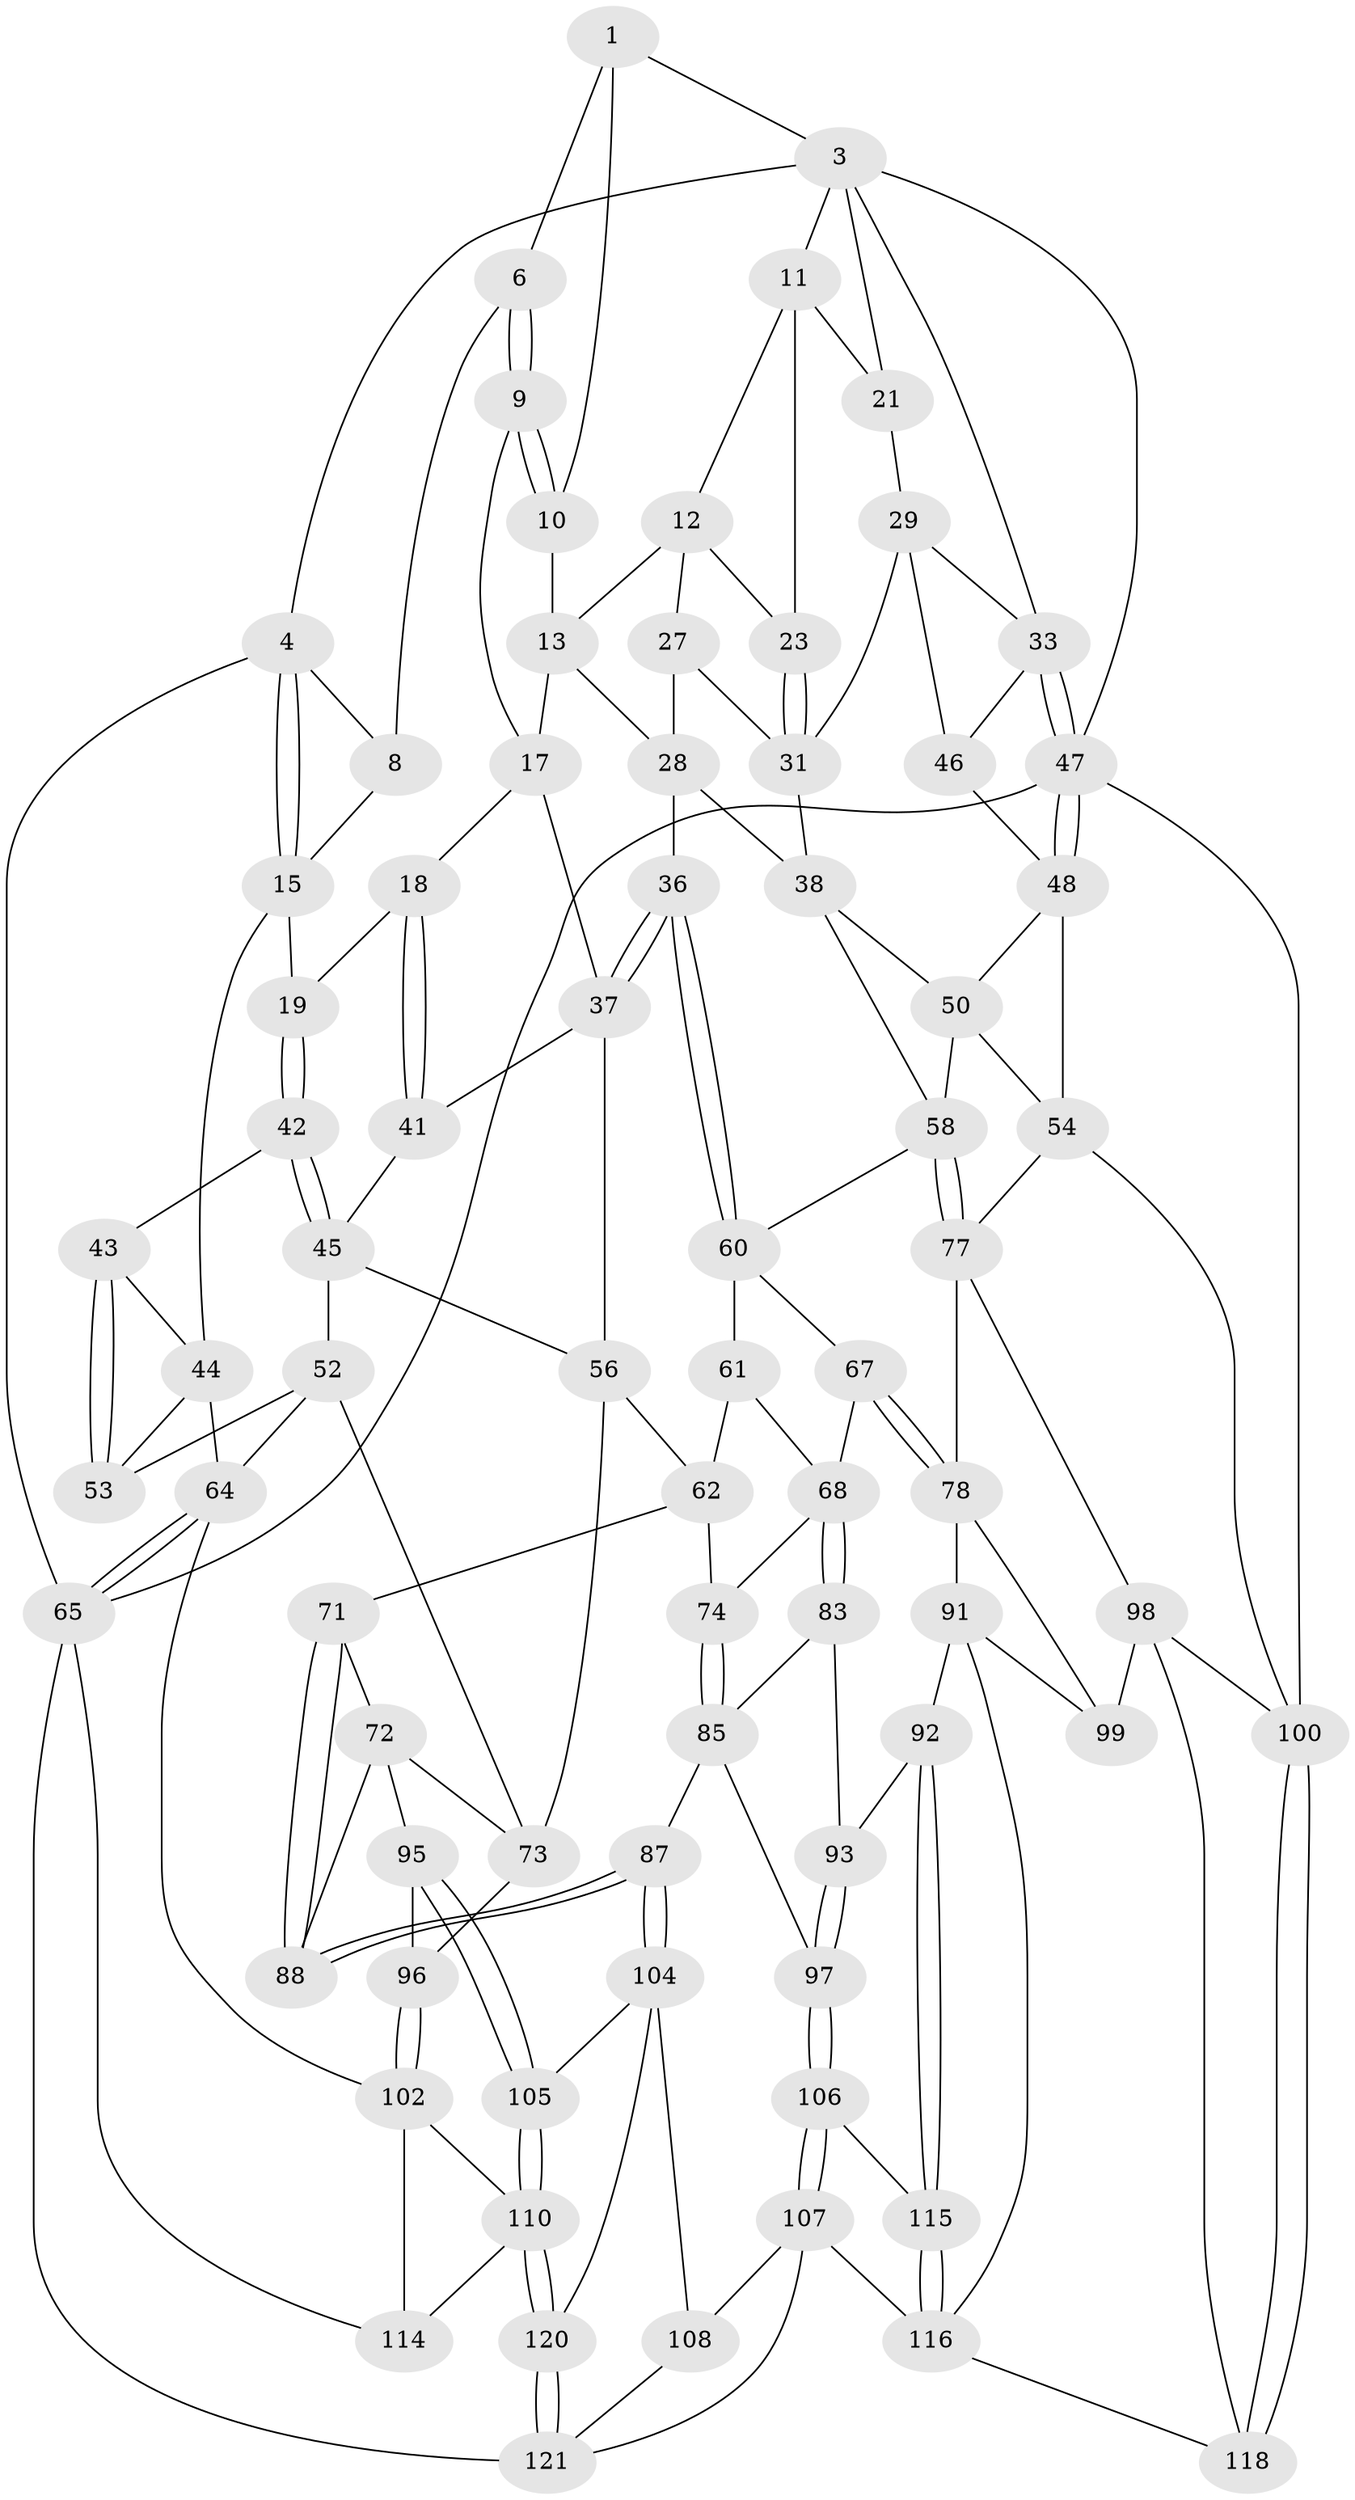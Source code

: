 // original degree distribution, {3: 0.016260162601626018, 5: 0.5691056910569106, 4: 0.21951219512195122, 6: 0.1951219512195122}
// Generated by graph-tools (version 1.1) at 2025/42/03/06/25 10:42:34]
// undirected, 77 vertices, 169 edges
graph export_dot {
graph [start="1"]
  node [color=gray90,style=filled];
  1 [pos="+0.14331770879031988+0",super="+2"];
  3 [pos="+0.7559488960210683+0",super="+20"];
  4 [pos="+0+0",super="+5"];
  6 [pos="+0.19208687672398841+0.03670766797012998",super="+7"];
  8 [pos="+0.09490630774448264+0.11960410864375538"];
  9 [pos="+0.29873913039647193+0.14238048613298415",super="+14"];
  10 [pos="+0.41225693923910856+0.06500384877232987"];
  11 [pos="+0.7530225866895132+0.02653666659710233",super="+22"];
  12 [pos="+0.698821153268031+0.10799830500361055",super="+24"];
  13 [pos="+0.4739255800456365+0.1320864333600704",super="+25"];
  15 [pos="+0+0.16949394772309578",super="+16"];
  17 [pos="+0.26264055195775704+0.23958151766432365",super="+26"];
  18 [pos="+0.1701625794777268+0.28932099932813676"];
  19 [pos="+0.15128976721063922+0.2922948320795541"];
  21 [pos="+0.9459465664297121+0.19840344595280815"];
  23 [pos="+0.8115258472584488+0.25732482110483496"];
  27 [pos="+0.6543408093099844+0.2798456548168152"];
  28 [pos="+0.5302513359681347+0.2720949015545296",super="+35"];
  29 [pos="+0.8873234907823726+0.30454953755220904",super="+30"];
  31 [pos="+0.8020208906430956+0.3932263873536545",super="+32"];
  33 [pos="+1+0.435836023937561",super="+34"];
  36 [pos="+0.4288858286032198+0.5058254103749033"];
  37 [pos="+0.37372132111617234+0.4695989155238886",super="+40"];
  38 [pos="+0.7073378801973783+0.42795758355227176",super="+39"];
  41 [pos="+0.2753787338439584+0.4611412892196585"];
  42 [pos="+0.10836616847183807+0.4135268038950408"];
  43 [pos="+0.08486364517170684+0.42892122165206975"];
  44 [pos="+0+0.23692127624962683",super="+63"];
  45 [pos="+0.1996337022941642+0.47612261160844344",super="+51"];
  46 [pos="+0.8204602539879351+0.3986035787452929"];
  47 [pos="+1+0.6048546192442202",super="+79"];
  48 [pos="+1+0.6415454449747975",super="+49"];
  50 [pos="+0.7877786046624705+0.49720992760167837",super="+55"];
  52 [pos="+0.05524861622847267+0.6152703917838338",super="+76"];
  53 [pos="+0.02296977434288351+0.5982739049244566"];
  54 [pos="+0.9880687021660579+0.6495280709853634",super="+81"];
  56 [pos="+0.23469628179937396+0.6009226172445733",super="+57"];
  58 [pos="+0.745416287148017+0.6360140439545657",super="+59"];
  60 [pos="+0.42868247662179165+0.5095391177498454",super="+66"];
  61 [pos="+0.426618012773656+0.5182291863793358"];
  62 [pos="+0.2878752803905368+0.6507586378441091",super="+70"];
  64 [pos="+0+1",super="+80"];
  65 [pos="+0+1",super="+117"];
  67 [pos="+0.5703016166709167+0.717436703020824"];
  68 [pos="+0.48479984366181184+0.725973358958295",super="+69"];
  71 [pos="+0.28750519993805435+0.724044609872832"];
  72 [pos="+0.26770279440166406+0.7318277828199142",super="+89"];
  73 [pos="+0.2285981588644421+0.737921828963801",super="+75"];
  74 [pos="+0.3625730449773986+0.7070560880953414"];
  77 [pos="+0.7042931087444938+0.7543096795889545",super="+82"];
  78 [pos="+0.5888255908960993+0.7370652709607625",super="+90"];
  83 [pos="+0.47786416960822903+0.7439328356038926",super="+84"];
  85 [pos="+0.3884595876891936+0.794166876161819",super="+86"];
  87 [pos="+0.35436863817786013+0.8427906726789189"];
  88 [pos="+0.34714265258905275+0.8403466683561436"];
  91 [pos="+0.5028205627647813+0.8615978148666326",super="+113"];
  92 [pos="+0.4994966742364064+0.861995992510518"];
  93 [pos="+0.48249664406498494+0.8534972971564163",super="+94"];
  95 [pos="+0.26703381069514276+0.8600656403577148"];
  96 [pos="+0.21880993487287914+0.8372563617751397"];
  97 [pos="+0.4050916774735949+0.8815241864145263"];
  98 [pos="+0.719802652082569+0.8437911832819046",super="+112"];
  99 [pos="+0.6262026125467501+0.8785615066915504"];
  100 [pos="+1+1",super="+101"];
  102 [pos="+0.1711942251924422+0.8632169349621052",super="+103"];
  104 [pos="+0.3160818458404679+0.9282747741041721",super="+109"];
  105 [pos="+0.2615159777817083+0.9199811953075443"];
  106 [pos="+0.40272146205228687+0.935305100906129"];
  107 [pos="+0.4013533242158935+0.9395714700253985",super="+122"];
  108 [pos="+0.34796854944641703+0.9560317662417941"];
  110 [pos="+0.23278278370975086+0.952527483668482",super="+111"];
  114 [pos="+0.13359177317865925+0.9424004706225468"];
  115 [pos="+0.4982733885010536+0.9324378795500029"];
  116 [pos="+0.5992298274034421+1",super="+119"];
  118 [pos="+0.7622972529476654+1"];
  120 [pos="+0.23182716972196563+1"];
  121 [pos="+0.1922172634166356+1",super="+123"];
  1 -- 6;
  1 -- 10;
  1 -- 3;
  3 -- 4;
  3 -- 11;
  3 -- 33;
  3 -- 21;
  3 -- 47;
  4 -- 15;
  4 -- 15;
  4 -- 65;
  4 -- 8;
  6 -- 9 [weight=2];
  6 -- 9;
  6 -- 8;
  8 -- 15;
  9 -- 10;
  9 -- 10;
  9 -- 17;
  10 -- 13;
  11 -- 12;
  11 -- 21;
  11 -- 23;
  12 -- 13;
  12 -- 27;
  12 -- 23;
  13 -- 17;
  13 -- 28;
  15 -- 44;
  15 -- 19;
  17 -- 18;
  17 -- 37;
  18 -- 19;
  18 -- 41;
  18 -- 41;
  19 -- 42;
  19 -- 42;
  21 -- 29;
  23 -- 31;
  23 -- 31;
  27 -- 28;
  27 -- 31;
  28 -- 36;
  28 -- 38;
  29 -- 46;
  29 -- 31;
  29 -- 33;
  31 -- 38;
  33 -- 47;
  33 -- 47;
  33 -- 46;
  36 -- 37;
  36 -- 37;
  36 -- 60;
  36 -- 60;
  37 -- 56;
  37 -- 41;
  38 -- 50;
  38 -- 58;
  41 -- 45;
  42 -- 43;
  42 -- 45;
  42 -- 45;
  43 -- 44;
  43 -- 53;
  43 -- 53;
  44 -- 64;
  44 -- 53;
  45 -- 52;
  45 -- 56;
  46 -- 48;
  47 -- 48;
  47 -- 48;
  47 -- 65;
  47 -- 100;
  48 -- 54;
  48 -- 50;
  50 -- 58;
  50 -- 54;
  52 -- 53;
  52 -- 73;
  52 -- 64;
  54 -- 100;
  54 -- 77;
  56 -- 62;
  56 -- 73;
  58 -- 77;
  58 -- 77;
  58 -- 60;
  60 -- 61;
  60 -- 67;
  61 -- 62;
  61 -- 68;
  62 -- 74;
  62 -- 71;
  64 -- 65;
  64 -- 65;
  64 -- 102;
  65 -- 114;
  65 -- 121;
  67 -- 68;
  67 -- 78;
  67 -- 78;
  68 -- 83;
  68 -- 83;
  68 -- 74;
  71 -- 72;
  71 -- 88;
  71 -- 88;
  72 -- 73;
  72 -- 88;
  72 -- 95;
  73 -- 96;
  74 -- 85;
  74 -- 85;
  77 -- 78;
  77 -- 98;
  78 -- 91;
  78 -- 99;
  83 -- 93 [weight=2];
  83 -- 85;
  85 -- 97;
  85 -- 87;
  87 -- 88;
  87 -- 88;
  87 -- 104;
  87 -- 104;
  91 -- 92;
  91 -- 99;
  91 -- 116;
  92 -- 93;
  92 -- 115;
  92 -- 115;
  93 -- 97;
  93 -- 97;
  95 -- 96;
  95 -- 105;
  95 -- 105;
  96 -- 102;
  96 -- 102;
  97 -- 106;
  97 -- 106;
  98 -- 99;
  98 -- 100;
  98 -- 118;
  100 -- 118;
  100 -- 118;
  102 -- 114;
  102 -- 110;
  104 -- 105;
  104 -- 108;
  104 -- 120;
  105 -- 110;
  105 -- 110;
  106 -- 107;
  106 -- 107;
  106 -- 115;
  107 -- 108;
  107 -- 121;
  107 -- 116;
  108 -- 121;
  110 -- 120;
  110 -- 120;
  110 -- 114;
  115 -- 116;
  115 -- 116;
  116 -- 118;
  120 -- 121;
  120 -- 121;
}
